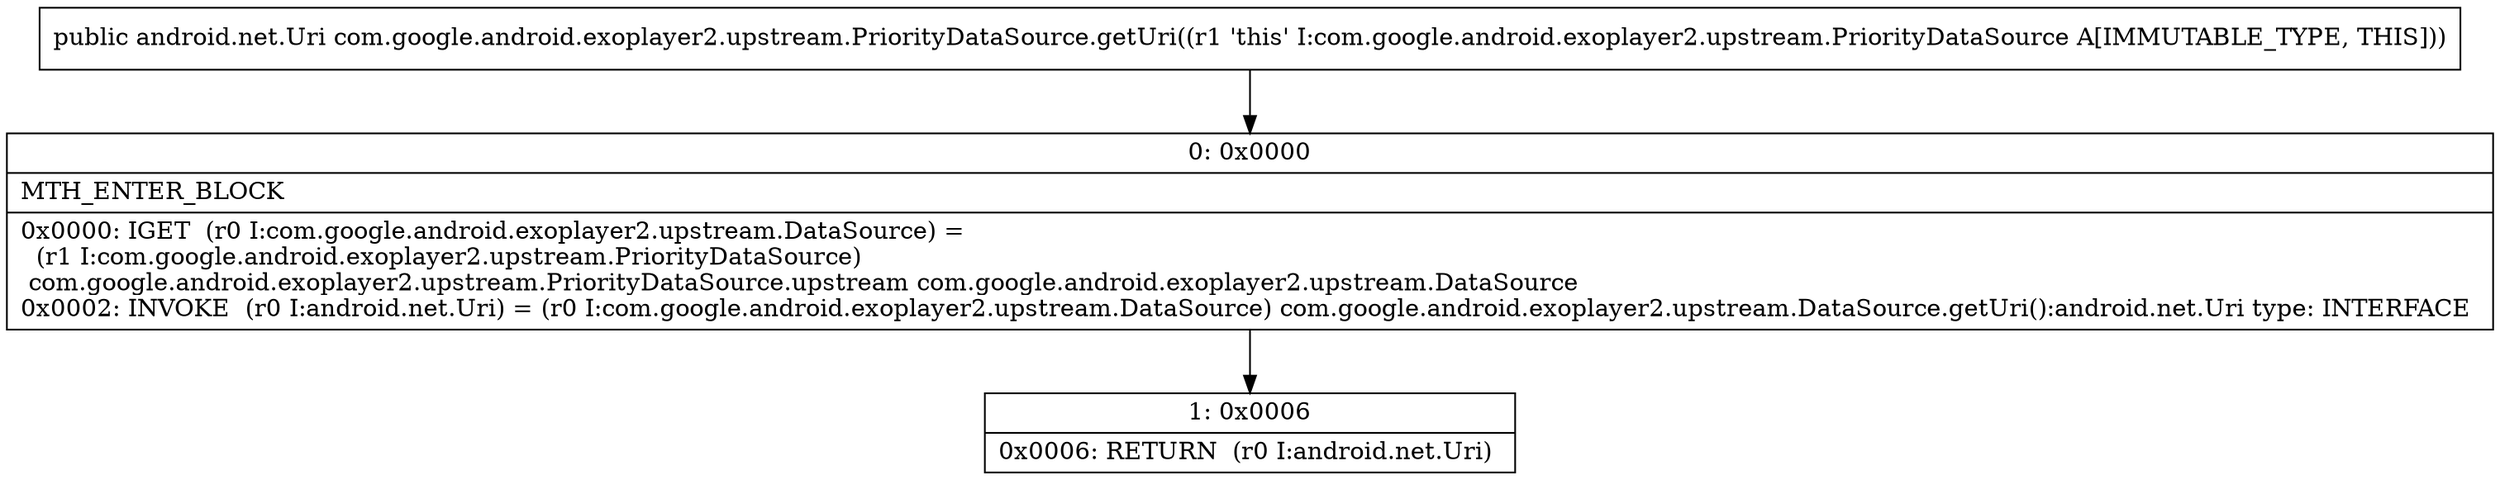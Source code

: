 digraph "CFG forcom.google.android.exoplayer2.upstream.PriorityDataSource.getUri()Landroid\/net\/Uri;" {
Node_0 [shape=record,label="{0\:\ 0x0000|MTH_ENTER_BLOCK\l|0x0000: IGET  (r0 I:com.google.android.exoplayer2.upstream.DataSource) = \l  (r1 I:com.google.android.exoplayer2.upstream.PriorityDataSource)\l com.google.android.exoplayer2.upstream.PriorityDataSource.upstream com.google.android.exoplayer2.upstream.DataSource \l0x0002: INVOKE  (r0 I:android.net.Uri) = (r0 I:com.google.android.exoplayer2.upstream.DataSource) com.google.android.exoplayer2.upstream.DataSource.getUri():android.net.Uri type: INTERFACE \l}"];
Node_1 [shape=record,label="{1\:\ 0x0006|0x0006: RETURN  (r0 I:android.net.Uri) \l}"];
MethodNode[shape=record,label="{public android.net.Uri com.google.android.exoplayer2.upstream.PriorityDataSource.getUri((r1 'this' I:com.google.android.exoplayer2.upstream.PriorityDataSource A[IMMUTABLE_TYPE, THIS])) }"];
MethodNode -> Node_0;
Node_0 -> Node_1;
}

